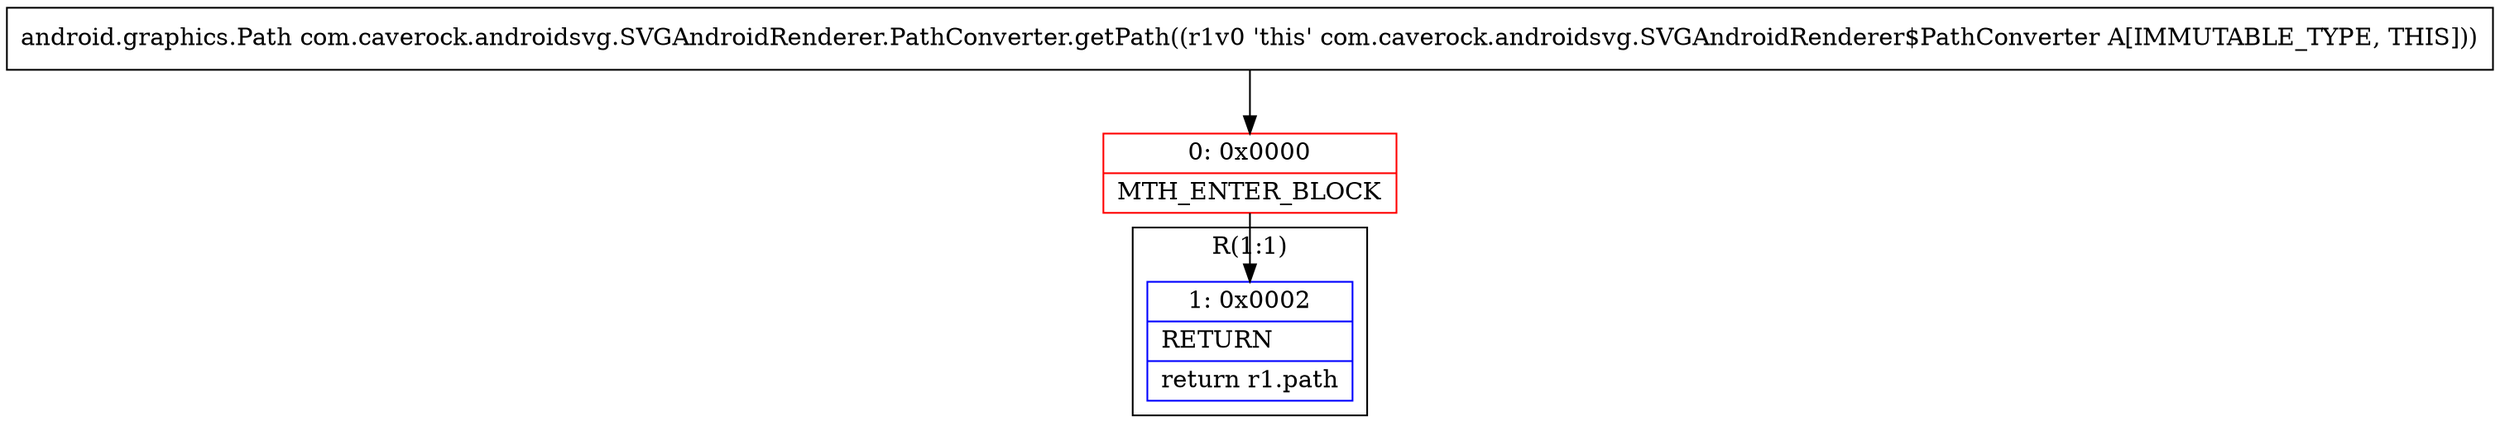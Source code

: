 digraph "CFG forcom.caverock.androidsvg.SVGAndroidRenderer.PathConverter.getPath()Landroid\/graphics\/Path;" {
subgraph cluster_Region_932987520 {
label = "R(1:1)";
node [shape=record,color=blue];
Node_1 [shape=record,label="{1\:\ 0x0002|RETURN\l|return r1.path\l}"];
}
Node_0 [shape=record,color=red,label="{0\:\ 0x0000|MTH_ENTER_BLOCK\l}"];
MethodNode[shape=record,label="{android.graphics.Path com.caverock.androidsvg.SVGAndroidRenderer.PathConverter.getPath((r1v0 'this' com.caverock.androidsvg.SVGAndroidRenderer$PathConverter A[IMMUTABLE_TYPE, THIS])) }"];
MethodNode -> Node_0;
Node_0 -> Node_1;
}

